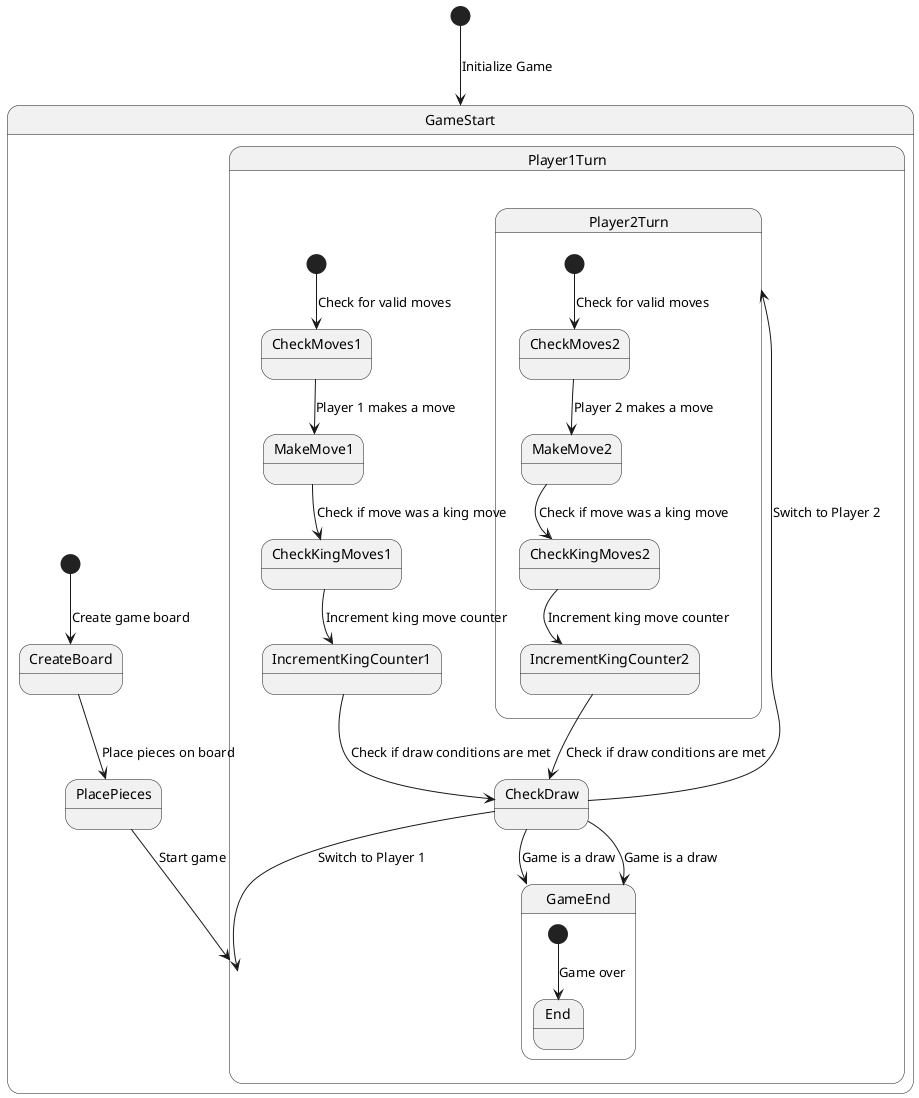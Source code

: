 @startuml

[*] --> GameStart : Initialize Game

state GameStart {
  [*] --> CreateBoard : Create game board
  CreateBoard --> PlacePieces : Place pieces on board
  PlacePieces --> Player1Turn : Start game
}

state Player1Turn {
  [*] --> CheckMoves1 : Check for valid moves
  CheckMoves1 --> MakeMove1 : Player 1 makes a move
  MakeMove1 --> CheckKingMoves1 : Check if move was a king move
  CheckKingMoves1 --> IncrementKingCounter1 : Increment king move counter
  IncrementKingCounter1 --> CheckDraw : Check if draw conditions are met
  CheckDraw --> GameEnd : Game is a draw
  CheckDraw --> Player2Turn : Switch to Player 2
}

state Player2Turn {
  [*] --> CheckMoves2 : Check for valid moves
  CheckMoves2 --> MakeMove2 : Player 2 makes a move
  MakeMove2 --> CheckKingMoves2 : Check if move was a king move
  CheckKingMoves2 --> IncrementKingCounter2 : Increment king move counter
  IncrementKingCounter2 --> CheckDraw : Check if draw conditions are met
  CheckDraw --> GameEnd : Game is a draw
  CheckDraw --> Player1Turn : Switch to Player 1
}

state GameEnd {
  [*] --> End : Game over
}

@enduml
